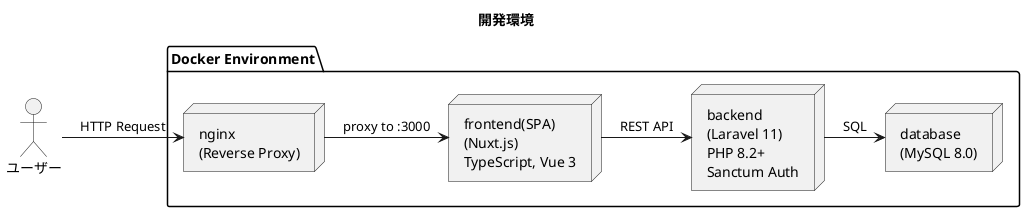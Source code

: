 @startuml EC
title 開発環境

actor ユーザー

package "Docker Environment" {
  node "nginx\n(Reverse Proxy)" as nginx
  node "frontend(SPA)\n(Nuxt.js)\nTypeScript, Vue 3" as frontend
  node "backend\n(Laravel 11)\nPHP 8.2+\nSanctum Auth" as backend
  node "database\n(MySQL 8.0)" as database
}

ユーザー -> nginx : HTTP Request
nginx -> frontend : proxy to :3000
frontend -> backend : REST API
backend -> database : SQL

@enduml